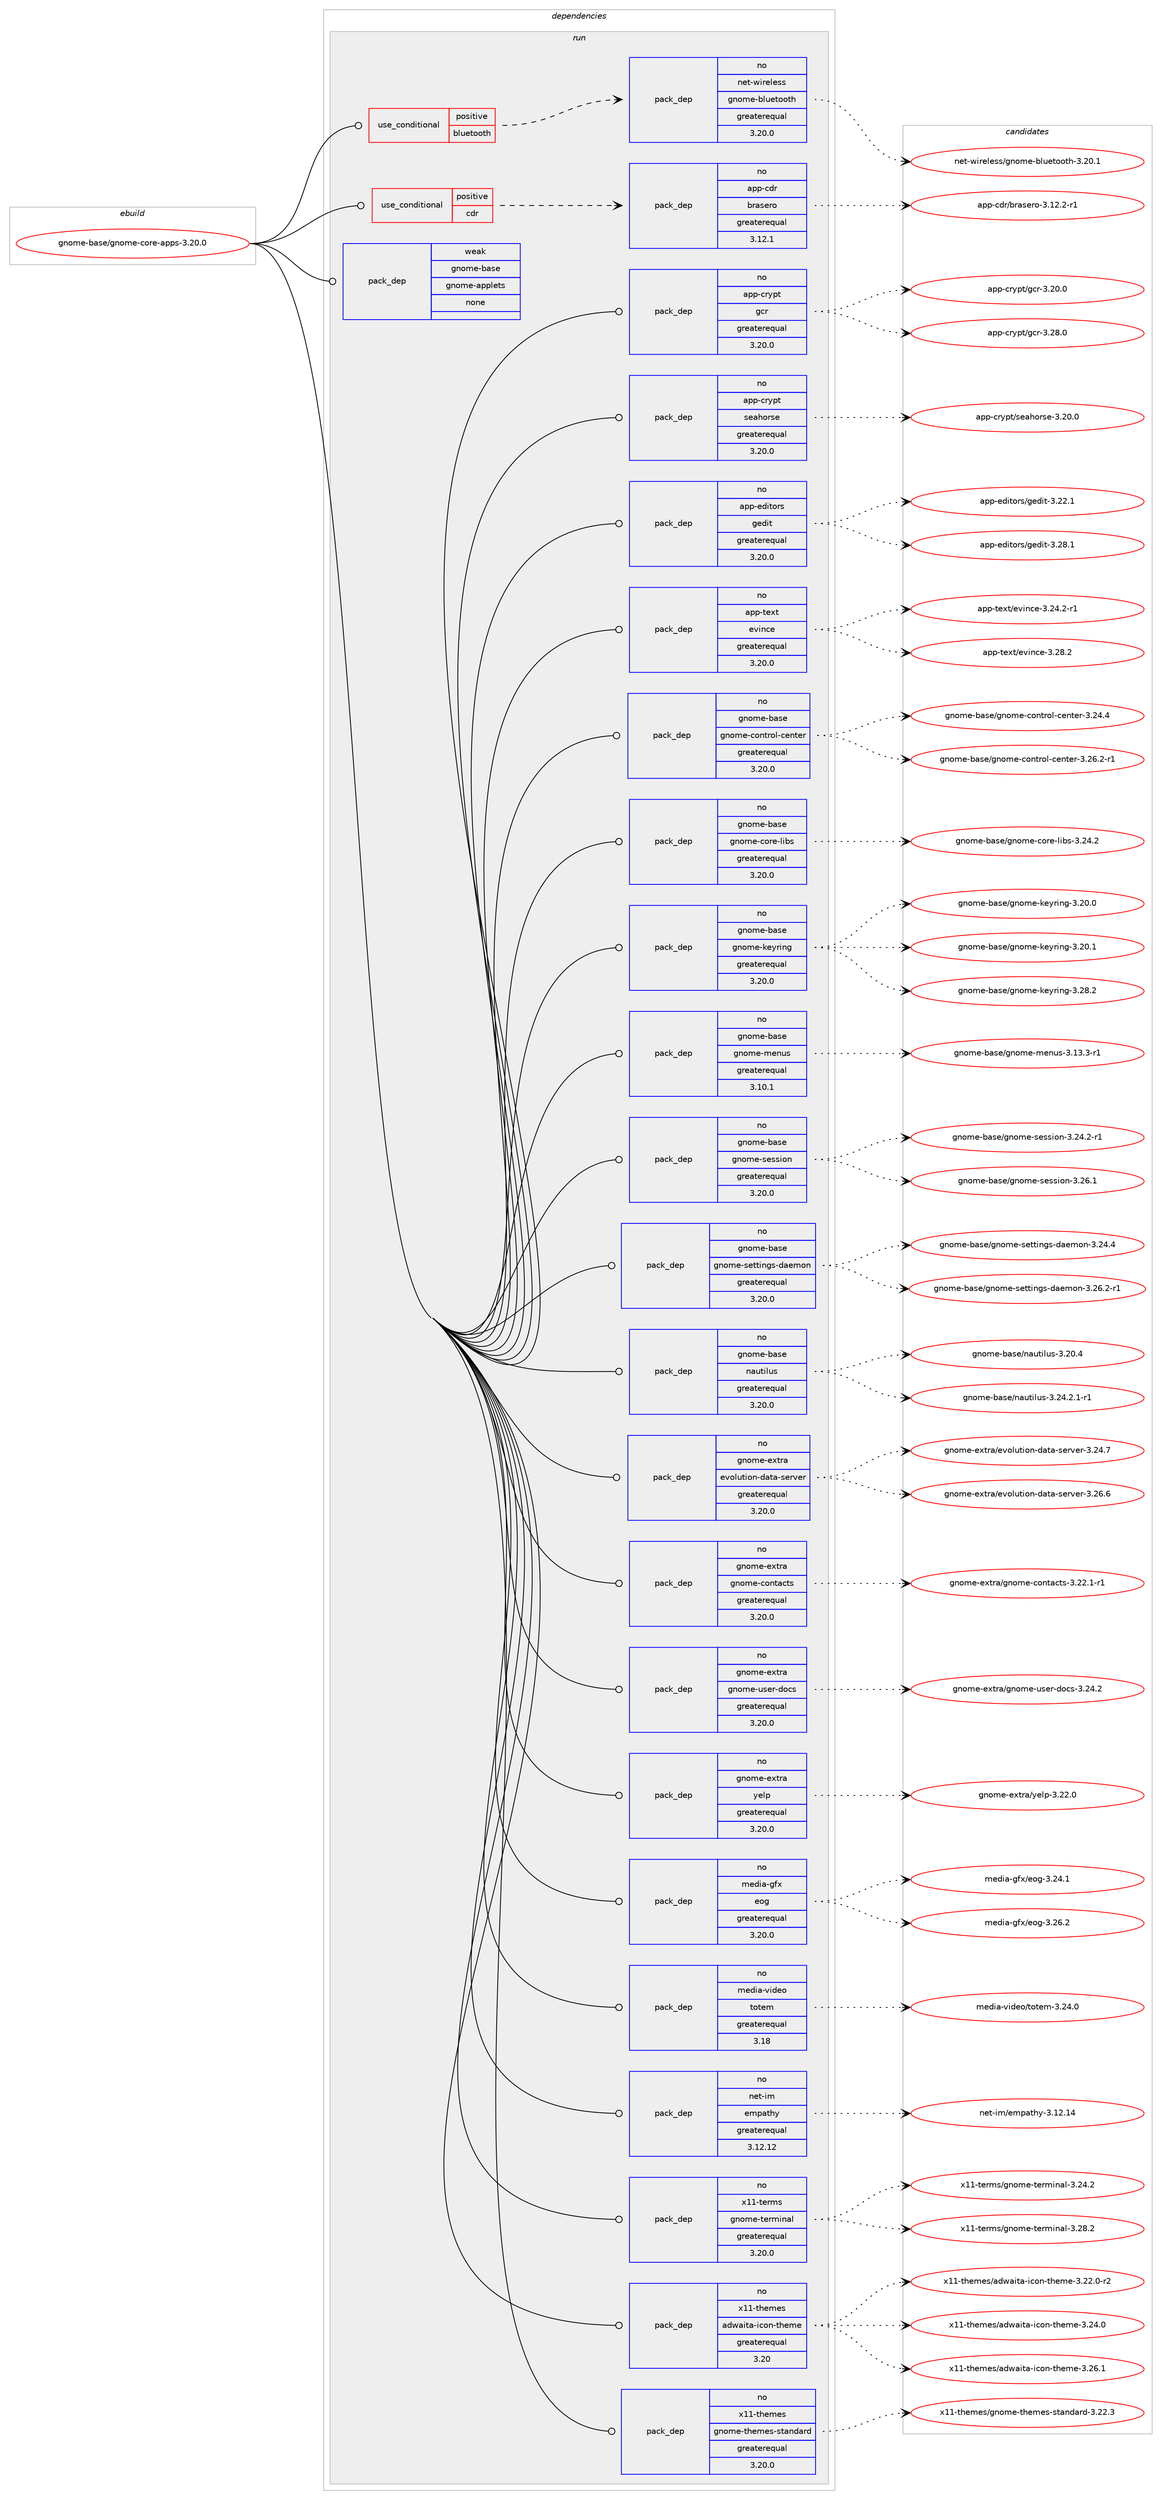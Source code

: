 digraph prolog {

# *************
# Graph options
# *************

newrank=true;
concentrate=true;
compound=true;
graph [rankdir=LR,fontname=Helvetica,fontsize=10,ranksep=1.5];#, ranksep=2.5, nodesep=0.2];
edge  [arrowhead=vee];
node  [fontname=Helvetica,fontsize=10];

# **********
# The ebuild
# **********

subgraph cluster_leftcol {
color=gray;
rank=same;
label=<<i>ebuild</i>>;
id [label="gnome-base/gnome-core-apps-3.20.0", color=red, width=4, href="../gnome-base/gnome-core-apps-3.20.0.svg"];
}

# ****************
# The dependencies
# ****************

subgraph cluster_midcol {
color=gray;
label=<<i>dependencies</i>>;
subgraph cluster_compile {
fillcolor="#eeeeee";
style=filled;
label=<<i>compile</i>>;
}
subgraph cluster_compileandrun {
fillcolor="#eeeeee";
style=filled;
label=<<i>compile and run</i>>;
}
subgraph cluster_run {
fillcolor="#eeeeee";
style=filled;
label=<<i>run</i>>;
subgraph cond2335 {
dependency10878 [label=<<TABLE BORDER="0" CELLBORDER="1" CELLSPACING="0" CELLPADDING="4"><TR><TD ROWSPAN="3" CELLPADDING="10">use_conditional</TD></TR><TR><TD>positive</TD></TR><TR><TD>bluetooth</TD></TR></TABLE>>, shape=none, color=red];
subgraph pack8350 {
dependency10879 [label=<<TABLE BORDER="0" CELLBORDER="1" CELLSPACING="0" CELLPADDING="4" WIDTH="220"><TR><TD ROWSPAN="6" CELLPADDING="30">pack_dep</TD></TR><TR><TD WIDTH="110">no</TD></TR><TR><TD>net-wireless</TD></TR><TR><TD>gnome-bluetooth</TD></TR><TR><TD>greaterequal</TD></TR><TR><TD>3.20.0</TD></TR></TABLE>>, shape=none, color=blue];
}
dependency10878:e -> dependency10879:w [weight=20,style="dashed",arrowhead="vee"];
}
id:e -> dependency10878:w [weight=20,style="solid",arrowhead="odot"];
subgraph cond2336 {
dependency10880 [label=<<TABLE BORDER="0" CELLBORDER="1" CELLSPACING="0" CELLPADDING="4"><TR><TD ROWSPAN="3" CELLPADDING="10">use_conditional</TD></TR><TR><TD>positive</TD></TR><TR><TD>cdr</TD></TR></TABLE>>, shape=none, color=red];
subgraph pack8351 {
dependency10881 [label=<<TABLE BORDER="0" CELLBORDER="1" CELLSPACING="0" CELLPADDING="4" WIDTH="220"><TR><TD ROWSPAN="6" CELLPADDING="30">pack_dep</TD></TR><TR><TD WIDTH="110">no</TD></TR><TR><TD>app-cdr</TD></TR><TR><TD>brasero</TD></TR><TR><TD>greaterequal</TD></TR><TR><TD>3.12.1</TD></TR></TABLE>>, shape=none, color=blue];
}
dependency10880:e -> dependency10881:w [weight=20,style="dashed",arrowhead="vee"];
}
id:e -> dependency10880:w [weight=20,style="solid",arrowhead="odot"];
subgraph pack8352 {
dependency10882 [label=<<TABLE BORDER="0" CELLBORDER="1" CELLSPACING="0" CELLPADDING="4" WIDTH="220"><TR><TD ROWSPAN="6" CELLPADDING="30">pack_dep</TD></TR><TR><TD WIDTH="110">no</TD></TR><TR><TD>app-crypt</TD></TR><TR><TD>gcr</TD></TR><TR><TD>greaterequal</TD></TR><TR><TD>3.20.0</TD></TR></TABLE>>, shape=none, color=blue];
}
id:e -> dependency10882:w [weight=20,style="solid",arrowhead="odot"];
subgraph pack8353 {
dependency10883 [label=<<TABLE BORDER="0" CELLBORDER="1" CELLSPACING="0" CELLPADDING="4" WIDTH="220"><TR><TD ROWSPAN="6" CELLPADDING="30">pack_dep</TD></TR><TR><TD WIDTH="110">no</TD></TR><TR><TD>app-crypt</TD></TR><TR><TD>seahorse</TD></TR><TR><TD>greaterequal</TD></TR><TR><TD>3.20.0</TD></TR></TABLE>>, shape=none, color=blue];
}
id:e -> dependency10883:w [weight=20,style="solid",arrowhead="odot"];
subgraph pack8354 {
dependency10884 [label=<<TABLE BORDER="0" CELLBORDER="1" CELLSPACING="0" CELLPADDING="4" WIDTH="220"><TR><TD ROWSPAN="6" CELLPADDING="30">pack_dep</TD></TR><TR><TD WIDTH="110">no</TD></TR><TR><TD>app-editors</TD></TR><TR><TD>gedit</TD></TR><TR><TD>greaterequal</TD></TR><TR><TD>3.20.0</TD></TR></TABLE>>, shape=none, color=blue];
}
id:e -> dependency10884:w [weight=20,style="solid",arrowhead="odot"];
subgraph pack8355 {
dependency10885 [label=<<TABLE BORDER="0" CELLBORDER="1" CELLSPACING="0" CELLPADDING="4" WIDTH="220"><TR><TD ROWSPAN="6" CELLPADDING="30">pack_dep</TD></TR><TR><TD WIDTH="110">no</TD></TR><TR><TD>app-text</TD></TR><TR><TD>evince</TD></TR><TR><TD>greaterequal</TD></TR><TR><TD>3.20.0</TD></TR></TABLE>>, shape=none, color=blue];
}
id:e -> dependency10885:w [weight=20,style="solid",arrowhead="odot"];
subgraph pack8356 {
dependency10886 [label=<<TABLE BORDER="0" CELLBORDER="1" CELLSPACING="0" CELLPADDING="4" WIDTH="220"><TR><TD ROWSPAN="6" CELLPADDING="30">pack_dep</TD></TR><TR><TD WIDTH="110">no</TD></TR><TR><TD>gnome-base</TD></TR><TR><TD>gnome-control-center</TD></TR><TR><TD>greaterequal</TD></TR><TR><TD>3.20.0</TD></TR></TABLE>>, shape=none, color=blue];
}
id:e -> dependency10886:w [weight=20,style="solid",arrowhead="odot"];
subgraph pack8357 {
dependency10887 [label=<<TABLE BORDER="0" CELLBORDER="1" CELLSPACING="0" CELLPADDING="4" WIDTH="220"><TR><TD ROWSPAN="6" CELLPADDING="30">pack_dep</TD></TR><TR><TD WIDTH="110">no</TD></TR><TR><TD>gnome-base</TD></TR><TR><TD>gnome-core-libs</TD></TR><TR><TD>greaterequal</TD></TR><TR><TD>3.20.0</TD></TR></TABLE>>, shape=none, color=blue];
}
id:e -> dependency10887:w [weight=20,style="solid",arrowhead="odot"];
subgraph pack8358 {
dependency10888 [label=<<TABLE BORDER="0" CELLBORDER="1" CELLSPACING="0" CELLPADDING="4" WIDTH="220"><TR><TD ROWSPAN="6" CELLPADDING="30">pack_dep</TD></TR><TR><TD WIDTH="110">no</TD></TR><TR><TD>gnome-base</TD></TR><TR><TD>gnome-keyring</TD></TR><TR><TD>greaterequal</TD></TR><TR><TD>3.20.0</TD></TR></TABLE>>, shape=none, color=blue];
}
id:e -> dependency10888:w [weight=20,style="solid",arrowhead="odot"];
subgraph pack8359 {
dependency10889 [label=<<TABLE BORDER="0" CELLBORDER="1" CELLSPACING="0" CELLPADDING="4" WIDTH="220"><TR><TD ROWSPAN="6" CELLPADDING="30">pack_dep</TD></TR><TR><TD WIDTH="110">no</TD></TR><TR><TD>gnome-base</TD></TR><TR><TD>gnome-menus</TD></TR><TR><TD>greaterequal</TD></TR><TR><TD>3.10.1</TD></TR></TABLE>>, shape=none, color=blue];
}
id:e -> dependency10889:w [weight=20,style="solid",arrowhead="odot"];
subgraph pack8360 {
dependency10890 [label=<<TABLE BORDER="0" CELLBORDER="1" CELLSPACING="0" CELLPADDING="4" WIDTH="220"><TR><TD ROWSPAN="6" CELLPADDING="30">pack_dep</TD></TR><TR><TD WIDTH="110">no</TD></TR><TR><TD>gnome-base</TD></TR><TR><TD>gnome-session</TD></TR><TR><TD>greaterequal</TD></TR><TR><TD>3.20.0</TD></TR></TABLE>>, shape=none, color=blue];
}
id:e -> dependency10890:w [weight=20,style="solid",arrowhead="odot"];
subgraph pack8361 {
dependency10891 [label=<<TABLE BORDER="0" CELLBORDER="1" CELLSPACING="0" CELLPADDING="4" WIDTH="220"><TR><TD ROWSPAN="6" CELLPADDING="30">pack_dep</TD></TR><TR><TD WIDTH="110">no</TD></TR><TR><TD>gnome-base</TD></TR><TR><TD>gnome-settings-daemon</TD></TR><TR><TD>greaterequal</TD></TR><TR><TD>3.20.0</TD></TR></TABLE>>, shape=none, color=blue];
}
id:e -> dependency10891:w [weight=20,style="solid",arrowhead="odot"];
subgraph pack8362 {
dependency10892 [label=<<TABLE BORDER="0" CELLBORDER="1" CELLSPACING="0" CELLPADDING="4" WIDTH="220"><TR><TD ROWSPAN="6" CELLPADDING="30">pack_dep</TD></TR><TR><TD WIDTH="110">no</TD></TR><TR><TD>gnome-base</TD></TR><TR><TD>nautilus</TD></TR><TR><TD>greaterequal</TD></TR><TR><TD>3.20.0</TD></TR></TABLE>>, shape=none, color=blue];
}
id:e -> dependency10892:w [weight=20,style="solid",arrowhead="odot"];
subgraph pack8363 {
dependency10893 [label=<<TABLE BORDER="0" CELLBORDER="1" CELLSPACING="0" CELLPADDING="4" WIDTH="220"><TR><TD ROWSPAN="6" CELLPADDING="30">pack_dep</TD></TR><TR><TD WIDTH="110">no</TD></TR><TR><TD>gnome-extra</TD></TR><TR><TD>evolution-data-server</TD></TR><TR><TD>greaterequal</TD></TR><TR><TD>3.20.0</TD></TR></TABLE>>, shape=none, color=blue];
}
id:e -> dependency10893:w [weight=20,style="solid",arrowhead="odot"];
subgraph pack8364 {
dependency10894 [label=<<TABLE BORDER="0" CELLBORDER="1" CELLSPACING="0" CELLPADDING="4" WIDTH="220"><TR><TD ROWSPAN="6" CELLPADDING="30">pack_dep</TD></TR><TR><TD WIDTH="110">no</TD></TR><TR><TD>gnome-extra</TD></TR><TR><TD>gnome-contacts</TD></TR><TR><TD>greaterequal</TD></TR><TR><TD>3.20.0</TD></TR></TABLE>>, shape=none, color=blue];
}
id:e -> dependency10894:w [weight=20,style="solid",arrowhead="odot"];
subgraph pack8365 {
dependency10895 [label=<<TABLE BORDER="0" CELLBORDER="1" CELLSPACING="0" CELLPADDING="4" WIDTH="220"><TR><TD ROWSPAN="6" CELLPADDING="30">pack_dep</TD></TR><TR><TD WIDTH="110">no</TD></TR><TR><TD>gnome-extra</TD></TR><TR><TD>gnome-user-docs</TD></TR><TR><TD>greaterequal</TD></TR><TR><TD>3.20.0</TD></TR></TABLE>>, shape=none, color=blue];
}
id:e -> dependency10895:w [weight=20,style="solid",arrowhead="odot"];
subgraph pack8366 {
dependency10896 [label=<<TABLE BORDER="0" CELLBORDER="1" CELLSPACING="0" CELLPADDING="4" WIDTH="220"><TR><TD ROWSPAN="6" CELLPADDING="30">pack_dep</TD></TR><TR><TD WIDTH="110">no</TD></TR><TR><TD>gnome-extra</TD></TR><TR><TD>yelp</TD></TR><TR><TD>greaterequal</TD></TR><TR><TD>3.20.0</TD></TR></TABLE>>, shape=none, color=blue];
}
id:e -> dependency10896:w [weight=20,style="solid",arrowhead="odot"];
subgraph pack8367 {
dependency10897 [label=<<TABLE BORDER="0" CELLBORDER="1" CELLSPACING="0" CELLPADDING="4" WIDTH="220"><TR><TD ROWSPAN="6" CELLPADDING="30">pack_dep</TD></TR><TR><TD WIDTH="110">no</TD></TR><TR><TD>media-gfx</TD></TR><TR><TD>eog</TD></TR><TR><TD>greaterequal</TD></TR><TR><TD>3.20.0</TD></TR></TABLE>>, shape=none, color=blue];
}
id:e -> dependency10897:w [weight=20,style="solid",arrowhead="odot"];
subgraph pack8368 {
dependency10898 [label=<<TABLE BORDER="0" CELLBORDER="1" CELLSPACING="0" CELLPADDING="4" WIDTH="220"><TR><TD ROWSPAN="6" CELLPADDING="30">pack_dep</TD></TR><TR><TD WIDTH="110">no</TD></TR><TR><TD>media-video</TD></TR><TR><TD>totem</TD></TR><TR><TD>greaterequal</TD></TR><TR><TD>3.18</TD></TR></TABLE>>, shape=none, color=blue];
}
id:e -> dependency10898:w [weight=20,style="solid",arrowhead="odot"];
subgraph pack8369 {
dependency10899 [label=<<TABLE BORDER="0" CELLBORDER="1" CELLSPACING="0" CELLPADDING="4" WIDTH="220"><TR><TD ROWSPAN="6" CELLPADDING="30">pack_dep</TD></TR><TR><TD WIDTH="110">no</TD></TR><TR><TD>net-im</TD></TR><TR><TD>empathy</TD></TR><TR><TD>greaterequal</TD></TR><TR><TD>3.12.12</TD></TR></TABLE>>, shape=none, color=blue];
}
id:e -> dependency10899:w [weight=20,style="solid",arrowhead="odot"];
subgraph pack8370 {
dependency10900 [label=<<TABLE BORDER="0" CELLBORDER="1" CELLSPACING="0" CELLPADDING="4" WIDTH="220"><TR><TD ROWSPAN="6" CELLPADDING="30">pack_dep</TD></TR><TR><TD WIDTH="110">no</TD></TR><TR><TD>x11-terms</TD></TR><TR><TD>gnome-terminal</TD></TR><TR><TD>greaterequal</TD></TR><TR><TD>3.20.0</TD></TR></TABLE>>, shape=none, color=blue];
}
id:e -> dependency10900:w [weight=20,style="solid",arrowhead="odot"];
subgraph pack8371 {
dependency10901 [label=<<TABLE BORDER="0" CELLBORDER="1" CELLSPACING="0" CELLPADDING="4" WIDTH="220"><TR><TD ROWSPAN="6" CELLPADDING="30">pack_dep</TD></TR><TR><TD WIDTH="110">no</TD></TR><TR><TD>x11-themes</TD></TR><TR><TD>adwaita-icon-theme</TD></TR><TR><TD>greaterequal</TD></TR><TR><TD>3.20</TD></TR></TABLE>>, shape=none, color=blue];
}
id:e -> dependency10901:w [weight=20,style="solid",arrowhead="odot"];
subgraph pack8372 {
dependency10902 [label=<<TABLE BORDER="0" CELLBORDER="1" CELLSPACING="0" CELLPADDING="4" WIDTH="220"><TR><TD ROWSPAN="6" CELLPADDING="30">pack_dep</TD></TR><TR><TD WIDTH="110">no</TD></TR><TR><TD>x11-themes</TD></TR><TR><TD>gnome-themes-standard</TD></TR><TR><TD>greaterequal</TD></TR><TR><TD>3.20.0</TD></TR></TABLE>>, shape=none, color=blue];
}
id:e -> dependency10902:w [weight=20,style="solid",arrowhead="odot"];
subgraph pack8373 {
dependency10903 [label=<<TABLE BORDER="0" CELLBORDER="1" CELLSPACING="0" CELLPADDING="4" WIDTH="220"><TR><TD ROWSPAN="6" CELLPADDING="30">pack_dep</TD></TR><TR><TD WIDTH="110">weak</TD></TR><TR><TD>gnome-base</TD></TR><TR><TD>gnome-applets</TD></TR><TR><TD>none</TD></TR><TR><TD></TD></TR></TABLE>>, shape=none, color=blue];
}
id:e -> dependency10903:w [weight=20,style="solid",arrowhead="odot"];
}
}

# **************
# The candidates
# **************

subgraph cluster_choices {
rank=same;
color=gray;
label=<<i>candidates</i>>;

subgraph choice8350 {
color=black;
nodesep=1;
choice1101011164511910511410110810111511547103110111109101459810811710111611111111610445514650484649 [label="net-wireless/gnome-bluetooth-3.20.1", color=red, width=4,href="../net-wireless/gnome-bluetooth-3.20.1.svg"];
dependency10879:e -> choice1101011164511910511410110810111511547103110111109101459810811710111611111111610445514650484649:w [style=dotted,weight="100"];
}
subgraph choice8351 {
color=black;
nodesep=1;
choice971121124599100114479811497115101114111455146495046504511449 [label="app-cdr/brasero-3.12.2-r1", color=red, width=4,href="../app-cdr/brasero-3.12.2-r1.svg"];
dependency10881:e -> choice971121124599100114479811497115101114111455146495046504511449:w [style=dotted,weight="100"];
}
subgraph choice8352 {
color=black;
nodesep=1;
choice971121124599114121112116471039911445514650484648 [label="app-crypt/gcr-3.20.0", color=red, width=4,href="../app-crypt/gcr-3.20.0.svg"];
choice971121124599114121112116471039911445514650564648 [label="app-crypt/gcr-3.28.0", color=red, width=4,href="../app-crypt/gcr-3.28.0.svg"];
dependency10882:e -> choice971121124599114121112116471039911445514650484648:w [style=dotted,weight="100"];
dependency10882:e -> choice971121124599114121112116471039911445514650564648:w [style=dotted,weight="100"];
}
subgraph choice8353 {
color=black;
nodesep=1;
choice971121124599114121112116471151019710411111411510145514650484648 [label="app-crypt/seahorse-3.20.0", color=red, width=4,href="../app-crypt/seahorse-3.20.0.svg"];
dependency10883:e -> choice971121124599114121112116471151019710411111411510145514650484648:w [style=dotted,weight="100"];
}
subgraph choice8354 {
color=black;
nodesep=1;
choice97112112451011001051161111141154710310110010511645514650504649 [label="app-editors/gedit-3.22.1", color=red, width=4,href="../app-editors/gedit-3.22.1.svg"];
choice97112112451011001051161111141154710310110010511645514650564649 [label="app-editors/gedit-3.28.1", color=red, width=4,href="../app-editors/gedit-3.28.1.svg"];
dependency10884:e -> choice97112112451011001051161111141154710310110010511645514650504649:w [style=dotted,weight="100"];
dependency10884:e -> choice97112112451011001051161111141154710310110010511645514650564649:w [style=dotted,weight="100"];
}
subgraph choice8355 {
color=black;
nodesep=1;
choice97112112451161011201164710111810511099101455146505246504511449 [label="app-text/evince-3.24.2-r1", color=red, width=4,href="../app-text/evince-3.24.2-r1.svg"];
choice9711211245116101120116471011181051109910145514650564650 [label="app-text/evince-3.28.2", color=red, width=4,href="../app-text/evince-3.28.2.svg"];
dependency10885:e -> choice97112112451161011201164710111810511099101455146505246504511449:w [style=dotted,weight="100"];
dependency10885:e -> choice9711211245116101120116471011181051109910145514650564650:w [style=dotted,weight="100"];
}
subgraph choice8356 {
color=black;
nodesep=1;
choice103110111109101459897115101471031101111091014599111110116114111108459910111011610111445514650524652 [label="gnome-base/gnome-control-center-3.24.4", color=red, width=4,href="../gnome-base/gnome-control-center-3.24.4.svg"];
choice1031101111091014598971151014710311011110910145991111101161141111084599101110116101114455146505446504511449 [label="gnome-base/gnome-control-center-3.26.2-r1", color=red, width=4,href="../gnome-base/gnome-control-center-3.26.2-r1.svg"];
dependency10886:e -> choice103110111109101459897115101471031101111091014599111110116114111108459910111011610111445514650524652:w [style=dotted,weight="100"];
dependency10886:e -> choice1031101111091014598971151014710311011110910145991111101161141111084599101110116101114455146505446504511449:w [style=dotted,weight="100"];
}
subgraph choice8357 {
color=black;
nodesep=1;
choice103110111109101459897115101471031101111091014599111114101451081059811545514650524650 [label="gnome-base/gnome-core-libs-3.24.2", color=red, width=4,href="../gnome-base/gnome-core-libs-3.24.2.svg"];
dependency10887:e -> choice103110111109101459897115101471031101111091014599111114101451081059811545514650524650:w [style=dotted,weight="100"];
}
subgraph choice8358 {
color=black;
nodesep=1;
choice103110111109101459897115101471031101111091014510710112111410511010345514650484648 [label="gnome-base/gnome-keyring-3.20.0", color=red, width=4,href="../gnome-base/gnome-keyring-3.20.0.svg"];
choice103110111109101459897115101471031101111091014510710112111410511010345514650484649 [label="gnome-base/gnome-keyring-3.20.1", color=red, width=4,href="../gnome-base/gnome-keyring-3.20.1.svg"];
choice103110111109101459897115101471031101111091014510710112111410511010345514650564650 [label="gnome-base/gnome-keyring-3.28.2", color=red, width=4,href="../gnome-base/gnome-keyring-3.28.2.svg"];
dependency10888:e -> choice103110111109101459897115101471031101111091014510710112111410511010345514650484648:w [style=dotted,weight="100"];
dependency10888:e -> choice103110111109101459897115101471031101111091014510710112111410511010345514650484649:w [style=dotted,weight="100"];
dependency10888:e -> choice103110111109101459897115101471031101111091014510710112111410511010345514650564650:w [style=dotted,weight="100"];
}
subgraph choice8359 {
color=black;
nodesep=1;
choice1031101111091014598971151014710311011110910145109101110117115455146495146514511449 [label="gnome-base/gnome-menus-3.13.3-r1", color=red, width=4,href="../gnome-base/gnome-menus-3.13.3-r1.svg"];
dependency10889:e -> choice1031101111091014598971151014710311011110910145109101110117115455146495146514511449:w [style=dotted,weight="100"];
}
subgraph choice8360 {
color=black;
nodesep=1;
choice1031101111091014598971151014710311011110910145115101115115105111110455146505246504511449 [label="gnome-base/gnome-session-3.24.2-r1", color=red, width=4,href="../gnome-base/gnome-session-3.24.2-r1.svg"];
choice103110111109101459897115101471031101111091014511510111511510511111045514650544649 [label="gnome-base/gnome-session-3.26.1", color=red, width=4,href="../gnome-base/gnome-session-3.26.1.svg"];
dependency10890:e -> choice1031101111091014598971151014710311011110910145115101115115105111110455146505246504511449:w [style=dotted,weight="100"];
dependency10890:e -> choice103110111109101459897115101471031101111091014511510111511510511111045514650544649:w [style=dotted,weight="100"];
}
subgraph choice8361 {
color=black;
nodesep=1;
choice1031101111091014598971151014710311011110910145115101116116105110103115451009710110911111045514650524652 [label="gnome-base/gnome-settings-daemon-3.24.4", color=red, width=4,href="../gnome-base/gnome-settings-daemon-3.24.4.svg"];
choice10311011110910145989711510147103110111109101451151011161161051101031154510097101109111110455146505446504511449 [label="gnome-base/gnome-settings-daemon-3.26.2-r1", color=red, width=4,href="../gnome-base/gnome-settings-daemon-3.26.2-r1.svg"];
dependency10891:e -> choice1031101111091014598971151014710311011110910145115101116116105110103115451009710110911111045514650524652:w [style=dotted,weight="100"];
dependency10891:e -> choice10311011110910145989711510147103110111109101451151011161161051101031154510097101109111110455146505446504511449:w [style=dotted,weight="100"];
}
subgraph choice8362 {
color=black;
nodesep=1;
choice103110111109101459897115101471109711711610510811711545514650484652 [label="gnome-base/nautilus-3.20.4", color=red, width=4,href="../gnome-base/nautilus-3.20.4.svg"];
choice10311011110910145989711510147110971171161051081171154551465052465046494511449 [label="gnome-base/nautilus-3.24.2.1-r1", color=red, width=4,href="../gnome-base/nautilus-3.24.2.1-r1.svg"];
dependency10892:e -> choice103110111109101459897115101471109711711610510811711545514650484652:w [style=dotted,weight="100"];
dependency10892:e -> choice10311011110910145989711510147110971171161051081171154551465052465046494511449:w [style=dotted,weight="100"];
}
subgraph choice8363 {
color=black;
nodesep=1;
choice1031101111091014510112011611497471011181111081171161051111104510097116974511510111411810111445514650524655 [label="gnome-extra/evolution-data-server-3.24.7", color=red, width=4,href="../gnome-extra/evolution-data-server-3.24.7.svg"];
choice1031101111091014510112011611497471011181111081171161051111104510097116974511510111411810111445514650544654 [label="gnome-extra/evolution-data-server-3.26.6", color=red, width=4,href="../gnome-extra/evolution-data-server-3.26.6.svg"];
dependency10893:e -> choice1031101111091014510112011611497471011181111081171161051111104510097116974511510111411810111445514650524655:w [style=dotted,weight="100"];
dependency10893:e -> choice1031101111091014510112011611497471011181111081171161051111104510097116974511510111411810111445514650544654:w [style=dotted,weight="100"];
}
subgraph choice8364 {
color=black;
nodesep=1;
choice10311011110910145101120116114974710311011110910145991111101169799116115455146505046494511449 [label="gnome-extra/gnome-contacts-3.22.1-r1", color=red, width=4,href="../gnome-extra/gnome-contacts-3.22.1-r1.svg"];
dependency10894:e -> choice10311011110910145101120116114974710311011110910145991111101169799116115455146505046494511449:w [style=dotted,weight="100"];
}
subgraph choice8365 {
color=black;
nodesep=1;
choice10311011110910145101120116114974710311011110910145117115101114451001119911545514650524650 [label="gnome-extra/gnome-user-docs-3.24.2", color=red, width=4,href="../gnome-extra/gnome-user-docs-3.24.2.svg"];
dependency10895:e -> choice10311011110910145101120116114974710311011110910145117115101114451001119911545514650524650:w [style=dotted,weight="100"];
}
subgraph choice8366 {
color=black;
nodesep=1;
choice10311011110910145101120116114974712110110811245514650504648 [label="gnome-extra/yelp-3.22.0", color=red, width=4,href="../gnome-extra/yelp-3.22.0.svg"];
dependency10896:e -> choice10311011110910145101120116114974712110110811245514650504648:w [style=dotted,weight="100"];
}
subgraph choice8367 {
color=black;
nodesep=1;
choice10910110010597451031021204710111110345514650524649 [label="media-gfx/eog-3.24.1", color=red, width=4,href="../media-gfx/eog-3.24.1.svg"];
choice10910110010597451031021204710111110345514650544650 [label="media-gfx/eog-3.26.2", color=red, width=4,href="../media-gfx/eog-3.26.2.svg"];
dependency10897:e -> choice10910110010597451031021204710111110345514650524649:w [style=dotted,weight="100"];
dependency10897:e -> choice10910110010597451031021204710111110345514650544650:w [style=dotted,weight="100"];
}
subgraph choice8368 {
color=black;
nodesep=1;
choice10910110010597451181051001011114711611111610110945514650524648 [label="media-video/totem-3.24.0", color=red, width=4,href="../media-video/totem-3.24.0.svg"];
dependency10898:e -> choice10910110010597451181051001011114711611111610110945514650524648:w [style=dotted,weight="100"];
}
subgraph choice8369 {
color=black;
nodesep=1;
choice1101011164510510947101109112971161041214551464950464952 [label="net-im/empathy-3.12.14", color=red, width=4,href="../net-im/empathy-3.12.14.svg"];
dependency10899:e -> choice1101011164510510947101109112971161041214551464950464952:w [style=dotted,weight="100"];
}
subgraph choice8370 {
color=black;
nodesep=1;
choice12049494511610111410911547103110111109101451161011141091051109710845514650524650 [label="x11-terms/gnome-terminal-3.24.2", color=red, width=4,href="../x11-terms/gnome-terminal-3.24.2.svg"];
choice12049494511610111410911547103110111109101451161011141091051109710845514650564650 [label="x11-terms/gnome-terminal-3.28.2", color=red, width=4,href="../x11-terms/gnome-terminal-3.28.2.svg"];
dependency10900:e -> choice12049494511610111410911547103110111109101451161011141091051109710845514650524650:w [style=dotted,weight="100"];
dependency10900:e -> choice12049494511610111410911547103110111109101451161011141091051109710845514650564650:w [style=dotted,weight="100"];
}
subgraph choice8371 {
color=black;
nodesep=1;
choice12049494511610410110910111547971001199710511697451059911111045116104101109101455146505046484511450 [label="x11-themes/adwaita-icon-theme-3.22.0-r2", color=red, width=4,href="../x11-themes/adwaita-icon-theme-3.22.0-r2.svg"];
choice1204949451161041011091011154797100119971051169745105991111104511610410110910145514650524648 [label="x11-themes/adwaita-icon-theme-3.24.0", color=red, width=4,href="../x11-themes/adwaita-icon-theme-3.24.0.svg"];
choice1204949451161041011091011154797100119971051169745105991111104511610410110910145514650544649 [label="x11-themes/adwaita-icon-theme-3.26.1", color=red, width=4,href="../x11-themes/adwaita-icon-theme-3.26.1.svg"];
dependency10901:e -> choice12049494511610410110910111547971001199710511697451059911111045116104101109101455146505046484511450:w [style=dotted,weight="100"];
dependency10901:e -> choice1204949451161041011091011154797100119971051169745105991111104511610410110910145514650524648:w [style=dotted,weight="100"];
dependency10901:e -> choice1204949451161041011091011154797100119971051169745105991111104511610410110910145514650544649:w [style=dotted,weight="100"];
}
subgraph choice8372 {
color=black;
nodesep=1;
choice120494945116104101109101115471031101111091014511610410110910111545115116971101009711410045514650504651 [label="x11-themes/gnome-themes-standard-3.22.3", color=red, width=4,href="../x11-themes/gnome-themes-standard-3.22.3.svg"];
dependency10902:e -> choice120494945116104101109101115471031101111091014511610410110910111545115116971101009711410045514650504651:w [style=dotted,weight="100"];
}
subgraph choice8373 {
color=black;
nodesep=1;
}
}

}

